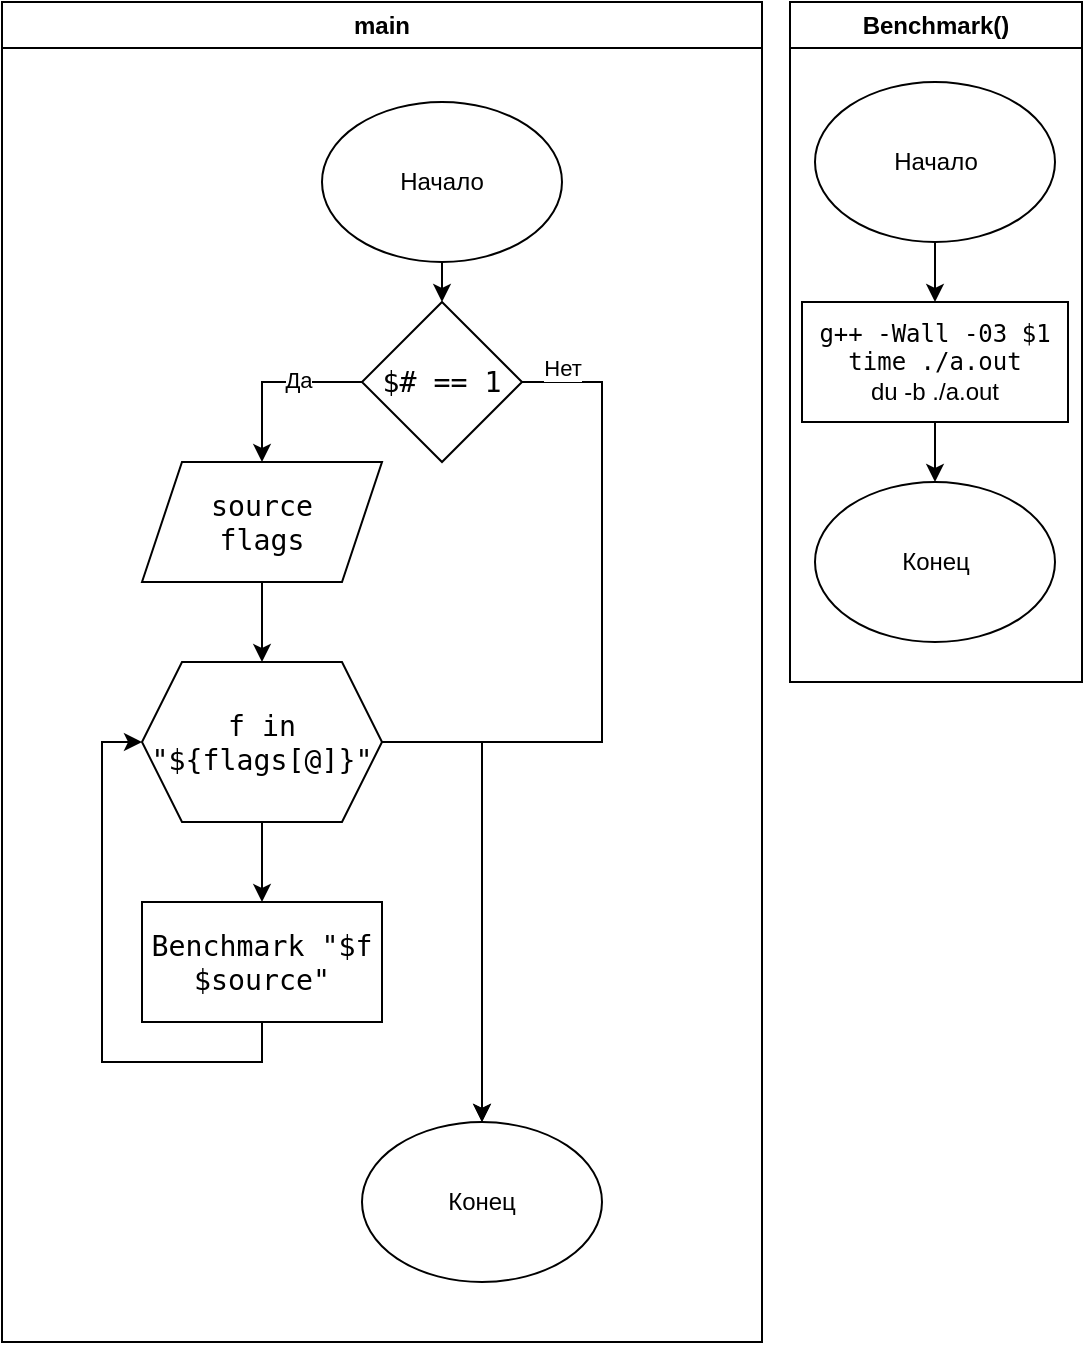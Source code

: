 <mxfile version="20.6.2" type="device"><diagram id="IN7xcWv1xdz3IcsKkNDm" name="Страница 1"><mxGraphModel dx="1550" dy="1259" grid="0" gridSize="10" guides="1" tooltips="1" connect="1" arrows="1" fold="1" page="0" pageScale="1" pageWidth="827" pageHeight="1169" math="0" shadow="0"><root><mxCell id="0"/><mxCell id="1" parent="0"/><mxCell id="UPubqcuePOB2-klftZL1-14" value="main" style="swimlane;whiteSpace=wrap;html=1;labelBackgroundColor=none;fontColor=#000000;startSize=23;" vertex="1" parent="1"><mxGeometry x="20" y="-30" width="380" height="670" as="geometry"/></mxCell><mxCell id="UPubqcuePOB2-klftZL1-2" value="&lt;span style=&quot;font-family: monospace; font-size: 14.119px; text-align: start; background-color: rgb(255, 255, 255);&quot;&gt;source&lt;br&gt;&lt;/span&gt;&lt;span style=&quot;font-family: monospace; font-size: 14.119px; text-align: start; background-color: rgb(255, 255, 255);&quot;&gt;flags&lt;/span&gt;&lt;span style=&quot;font-family: monospace; font-size: 14.119px; text-align: start; background-color: rgb(255, 255, 255);&quot;&gt;&lt;br&gt;&lt;/span&gt;" style="shape=parallelogram;perimeter=parallelogramPerimeter;whiteSpace=wrap;html=1;fixedSize=1;" vertex="1" parent="UPubqcuePOB2-klftZL1-14"><mxGeometry x="70" y="230" width="120" height="60" as="geometry"/></mxCell><mxCell id="UPubqcuePOB2-klftZL1-22" style="edgeStyle=orthogonalEdgeStyle;rounded=0;orthogonalLoop=1;jettySize=auto;html=1;exitX=1;exitY=0.5;exitDx=0;exitDy=0;entryX=0.5;entryY=0;entryDx=0;entryDy=0;fontColor=#000000;" edge="1" parent="UPubqcuePOB2-klftZL1-14" source="UPubqcuePOB2-klftZL1-4" target="UPubqcuePOB2-klftZL1-13"><mxGeometry relative="1" as="geometry"/></mxCell><mxCell id="UPubqcuePOB2-klftZL1-4" value="&lt;span style=&quot;font-family: monospace; font-size: 14.119px; text-align: start;&quot;&gt;f in &quot;${flags[@]}&quot;&lt;/span&gt;" style="shape=hexagon;perimeter=hexagonPerimeter2;whiteSpace=wrap;html=1;fixedSize=1;fontColor=#000000;" vertex="1" parent="UPubqcuePOB2-klftZL1-14"><mxGeometry x="70" y="330" width="120" height="80" as="geometry"/></mxCell><mxCell id="UPubqcuePOB2-klftZL1-5" style="edgeStyle=orthogonalEdgeStyle;rounded=0;orthogonalLoop=1;jettySize=auto;html=1;entryX=0.5;entryY=0;entryDx=0;entryDy=0;fontColor=#000000;" edge="1" parent="UPubqcuePOB2-klftZL1-14" source="UPubqcuePOB2-klftZL1-2" target="UPubqcuePOB2-klftZL1-4"><mxGeometry relative="1" as="geometry"/></mxCell><mxCell id="UPubqcuePOB2-klftZL1-7" style="edgeStyle=orthogonalEdgeStyle;rounded=0;orthogonalLoop=1;jettySize=auto;html=1;entryX=0;entryY=0.5;entryDx=0;entryDy=0;fontColor=#000000;exitX=0.5;exitY=1;exitDx=0;exitDy=0;" edge="1" parent="UPubqcuePOB2-klftZL1-14" source="UPubqcuePOB2-klftZL1-6" target="UPubqcuePOB2-klftZL1-4"><mxGeometry relative="1" as="geometry"/></mxCell><mxCell id="UPubqcuePOB2-klftZL1-6" value="&lt;span style=&quot;font-family: monospace; font-size: 14.119px; text-align: start; background-color: rgb(255, 255, 255);&quot;&gt;Benchmark &quot;$f $source&quot;&lt;/span&gt;" style="rounded=0;whiteSpace=wrap;html=1;labelBackgroundColor=none;fontColor=#000000;" vertex="1" parent="UPubqcuePOB2-klftZL1-14"><mxGeometry x="70" y="450" width="120" height="60" as="geometry"/></mxCell><mxCell id="UPubqcuePOB2-klftZL1-8" style="edgeStyle=orthogonalEdgeStyle;rounded=0;orthogonalLoop=1;jettySize=auto;html=1;exitX=0.5;exitY=1;exitDx=0;exitDy=0;entryX=0.5;entryY=0;entryDx=0;entryDy=0;fontColor=#000000;" edge="1" parent="UPubqcuePOB2-klftZL1-14" source="UPubqcuePOB2-klftZL1-4" target="UPubqcuePOB2-klftZL1-6"><mxGeometry relative="1" as="geometry"/></mxCell><mxCell id="UPubqcuePOB2-klftZL1-13" value="Конец" style="ellipse;whiteSpace=wrap;html=1;" vertex="1" parent="UPubqcuePOB2-klftZL1-14"><mxGeometry x="180" y="560" width="120" height="80" as="geometry"/></mxCell><mxCell id="UPubqcuePOB2-klftZL1-17" style="edgeStyle=orthogonalEdgeStyle;rounded=0;orthogonalLoop=1;jettySize=auto;html=1;exitX=0;exitY=0.5;exitDx=0;exitDy=0;entryX=0.5;entryY=0;entryDx=0;entryDy=0;fontColor=#000000;" edge="1" parent="UPubqcuePOB2-klftZL1-14" source="UPubqcuePOB2-klftZL1-16" target="UPubqcuePOB2-klftZL1-2"><mxGeometry relative="1" as="geometry"/></mxCell><mxCell id="UPubqcuePOB2-klftZL1-18" value="Да" style="edgeLabel;html=1;align=center;verticalAlign=middle;resizable=0;points=[];fontColor=#000000;" vertex="1" connectable="0" parent="UPubqcuePOB2-klftZL1-17"><mxGeometry x="-0.289" y="-1" relative="1" as="geometry"><mxPoint as="offset"/></mxGeometry></mxCell><mxCell id="UPubqcuePOB2-klftZL1-16" value="&lt;span style=&quot;font-family: monospace; font-size: 14.119px; text-align: start;&quot;&gt;$# == 1&lt;/span&gt;" style="rhombus;whiteSpace=wrap;html=1;labelBackgroundColor=none;fontColor=#000000;" vertex="1" parent="UPubqcuePOB2-klftZL1-14"><mxGeometry x="180" y="150" width="80" height="80" as="geometry"/></mxCell><mxCell id="UPubqcuePOB2-klftZL1-21" style="edgeStyle=orthogonalEdgeStyle;rounded=0;orthogonalLoop=1;jettySize=auto;html=1;exitX=0.5;exitY=1;exitDx=0;exitDy=0;entryX=0.5;entryY=0;entryDx=0;entryDy=0;fontColor=#000000;" edge="1" parent="UPubqcuePOB2-klftZL1-14" source="UPubqcuePOB2-klftZL1-1" target="UPubqcuePOB2-klftZL1-16"><mxGeometry relative="1" as="geometry"/></mxCell><mxCell id="UPubqcuePOB2-klftZL1-1" value="Начало" style="ellipse;whiteSpace=wrap;html=1;" vertex="1" parent="UPubqcuePOB2-klftZL1-14"><mxGeometry x="160" y="50" width="120" height="80" as="geometry"/></mxCell><mxCell id="UPubqcuePOB2-klftZL1-19" style="edgeStyle=orthogonalEdgeStyle;rounded=0;orthogonalLoop=1;jettySize=auto;html=1;exitX=1;exitY=0.5;exitDx=0;exitDy=0;entryX=0.5;entryY=0;entryDx=0;entryDy=0;fontColor=#000000;" edge="1" parent="UPubqcuePOB2-klftZL1-14" source="UPubqcuePOB2-klftZL1-16" target="UPubqcuePOB2-klftZL1-13"><mxGeometry relative="1" as="geometry"><Array as="points"><mxPoint x="300" y="190"/><mxPoint x="300" y="370"/><mxPoint x="240" y="370"/></Array></mxGeometry></mxCell><mxCell id="UPubqcuePOB2-klftZL1-20" value="Нет" style="edgeLabel;html=1;align=center;verticalAlign=middle;resizable=0;points=[];fontColor=#000000;" vertex="1" connectable="0" parent="UPubqcuePOB2-klftZL1-19"><mxGeometry x="-0.774" relative="1" as="geometry"><mxPoint x="-20" y="-20" as="offset"/></mxGeometry></mxCell><mxCell id="UPubqcuePOB2-klftZL1-15" value="Benchmark()" style="swimlane;whiteSpace=wrap;html=1;labelBackgroundColor=none;fontColor=#000000;startSize=23;" vertex="1" parent="1"><mxGeometry x="414" y="-30" width="146" height="340" as="geometry"/></mxCell><mxCell id="UPubqcuePOB2-klftZL1-27" style="edgeStyle=orthogonalEdgeStyle;rounded=0;orthogonalLoop=1;jettySize=auto;html=1;entryX=0.5;entryY=0;entryDx=0;entryDy=0;fontColor=#000000;" edge="1" parent="UPubqcuePOB2-klftZL1-15" source="UPubqcuePOB2-klftZL1-23"><mxGeometry relative="1" as="geometry"><mxPoint x="72.5" y="150" as="targetPoint"/></mxGeometry></mxCell><mxCell id="UPubqcuePOB2-klftZL1-23" value="Начало" style="ellipse;whiteSpace=wrap;html=1;labelBackgroundColor=none;fontColor=#000000;" vertex="1" parent="UPubqcuePOB2-klftZL1-15"><mxGeometry x="12.5" y="40" width="120" height="80" as="geometry"/></mxCell><mxCell id="UPubqcuePOB2-klftZL1-30" style="edgeStyle=orthogonalEdgeStyle;rounded=0;orthogonalLoop=1;jettySize=auto;html=1;exitX=0.5;exitY=1;exitDx=0;exitDy=0;entryX=0.5;entryY=0;entryDx=0;entryDy=0;fontSize=12;fontColor=#000000;" edge="1" parent="UPubqcuePOB2-klftZL1-15" source="UPubqcuePOB2-klftZL1-28" target="UPubqcuePOB2-klftZL1-29"><mxGeometry relative="1" as="geometry"/></mxCell><mxCell id="UPubqcuePOB2-klftZL1-28" value="&lt;span style=&quot;text-align: start; background-color: rgb(255, 255, 255);&quot;&gt;&lt;font style=&quot;font-size: 12px;&quot; face=&quot;monospace&quot;&gt;&lt;span style=&quot;&quot;&gt;g++ -Wall -03 $1&lt;/span&gt;&lt;/font&gt;&lt;br&gt;&lt;font style=&quot;font-size: 12px;&quot; face=&quot;monospace&quot;&gt;&lt;span style=&quot;&quot;&gt;time ./a.out&lt;br&gt;&lt;/span&gt;&lt;/font&gt;du -b ./a.out&lt;br&gt;&lt;/span&gt;" style="rounded=0;whiteSpace=wrap;html=1;labelBackgroundColor=none;fontColor=#000000;" vertex="1" parent="UPubqcuePOB2-klftZL1-15"><mxGeometry x="6" y="150" width="133" height="60" as="geometry"/></mxCell><mxCell id="UPubqcuePOB2-klftZL1-29" value="Конец" style="ellipse;whiteSpace=wrap;html=1;labelBackgroundColor=none;fontColor=#000000;" vertex="1" parent="UPubqcuePOB2-klftZL1-15"><mxGeometry x="12.5" y="240" width="120" height="80" as="geometry"/></mxCell></root></mxGraphModel></diagram></mxfile>